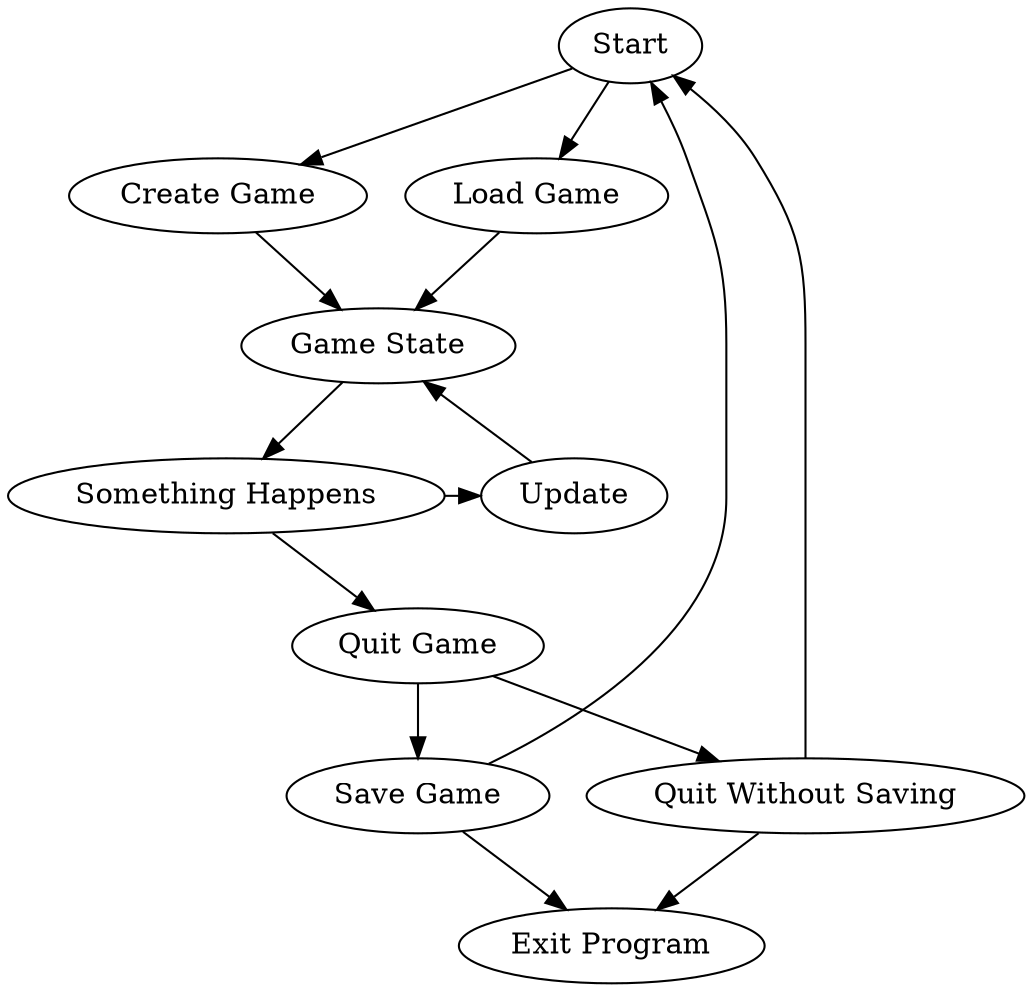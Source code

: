 digraph G {
  "Start" -> {"Create Game", "Load Game"}
  { rank=same; "Create Game", "Load Game"}
  {"Create Game", "Load Game"} -> "Game State"
  "Game State" -> "Something Happens"
  "Something Happens" -> {"Update", "Quit Game"}
  { rank=same; "Something Happens", "Update" }
  "Update" -> "Game State"

  "Quit Game" -> {"Save Game", "Quit Without Saving"}
  {"Save Game", "Quit Without Saving"} -> {"Start", "Exit Program"}
}
